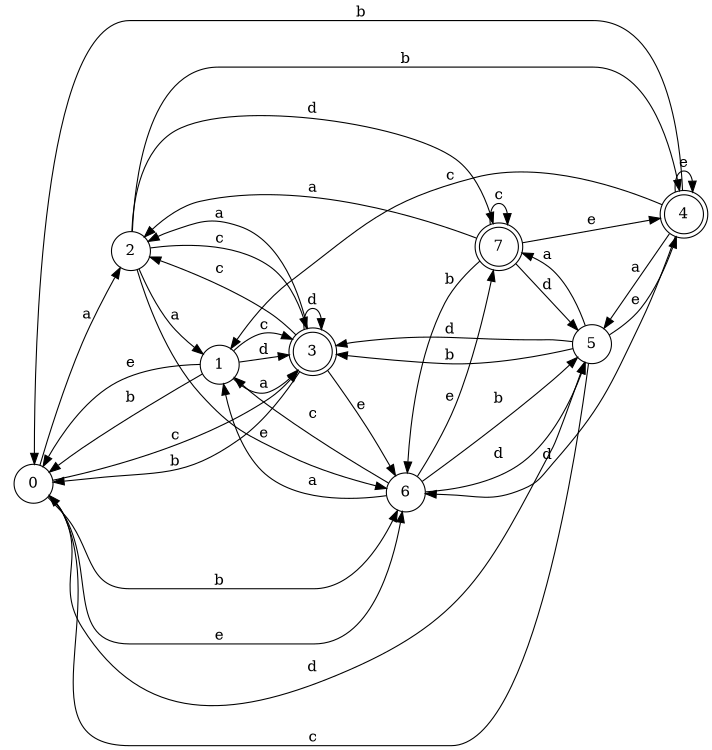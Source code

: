 digraph n7_1 {
__start0 [label="" shape="none"];

rankdir=LR;
size="8,5";

s0 [style="filled", color="black", fillcolor="white" shape="circle", label="0"];
s1 [style="filled", color="black", fillcolor="white" shape="circle", label="1"];
s2 [style="filled", color="black", fillcolor="white" shape="circle", label="2"];
s3 [style="rounded,filled", color="black", fillcolor="white" shape="doublecircle", label="3"];
s4 [style="rounded,filled", color="black", fillcolor="white" shape="doublecircle", label="4"];
s5 [style="filled", color="black", fillcolor="white" shape="circle", label="5"];
s6 [style="filled", color="black", fillcolor="white" shape="circle", label="6"];
s7 [style="rounded,filled", color="black", fillcolor="white" shape="doublecircle", label="7"];
s0 -> s2 [label="a"];
s0 -> s6 [label="b"];
s0 -> s3 [label="c"];
s0 -> s5 [label="d"];
s0 -> s6 [label="e"];
s1 -> s3 [label="a"];
s1 -> s0 [label="b"];
s1 -> s3 [label="c"];
s1 -> s3 [label="d"];
s1 -> s0 [label="e"];
s2 -> s1 [label="a"];
s2 -> s4 [label="b"];
s2 -> s3 [label="c"];
s2 -> s7 [label="d"];
s2 -> s6 [label="e"];
s3 -> s2 [label="a"];
s3 -> s0 [label="b"];
s3 -> s2 [label="c"];
s3 -> s3 [label="d"];
s3 -> s6 [label="e"];
s4 -> s5 [label="a"];
s4 -> s0 [label="b"];
s4 -> s1 [label="c"];
s4 -> s6 [label="d"];
s4 -> s4 [label="e"];
s5 -> s7 [label="a"];
s5 -> s3 [label="b"];
s5 -> s0 [label="c"];
s5 -> s3 [label="d"];
s5 -> s4 [label="e"];
s6 -> s1 [label="a"];
s6 -> s5 [label="b"];
s6 -> s1 [label="c"];
s6 -> s5 [label="d"];
s6 -> s7 [label="e"];
s7 -> s2 [label="a"];
s7 -> s6 [label="b"];
s7 -> s7 [label="c"];
s7 -> s5 [label="d"];
s7 -> s4 [label="e"];

}